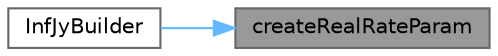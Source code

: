 digraph "createRealRateParam"
{
 // INTERACTIVE_SVG=YES
 // LATEX_PDF_SIZE
  bgcolor="transparent";
  edge [fontname=Helvetica,fontsize=10,labelfontname=Helvetica,labelfontsize=10];
  node [fontname=Helvetica,fontsize=10,shape=box,height=0.2,width=0.4];
  rankdir="RL";
  Node1 [label="createRealRateParam",height=0.2,width=0.4,color="gray40", fillcolor="grey60", style="filled", fontcolor="black",tooltip="Create the real rate parameterisation."];
  Node1 -> Node2 [dir="back",color="steelblue1",style="solid"];
  Node2 [label="InfJyBuilder",height=0.2,width=0.4,color="grey40", fillcolor="white", style="filled",URL="$classore_1_1data_1_1_inf_jy_builder.html#aad12b32f1cc6f20235515935c229ce3e",tooltip=" "];
}
